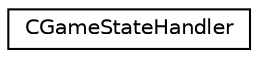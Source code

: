 digraph "Graphical Class Hierarchy"
{
  edge [fontname="Helvetica",fontsize="10",labelfontname="Helvetica",labelfontsize="10"];
  node [fontname="Helvetica",fontsize="10",shape=record];
  rankdir="LR";
  Node0 [label="CGameStateHandler",height=0.2,width=0.4,color="black", fillcolor="white", style="filled",URL="$classCGameStateHandler.html",tooltip="Class handles game states during the game and saves them. For every saved game state, it saves another one with 3 minute delay. To the second game state, there are new units added that were created by the player. Game state is represented by a map. Key value is a BWAPI::UnitType (Marine, Zergling, Probe...) and the value is how many units of this given type player has. "];
}
